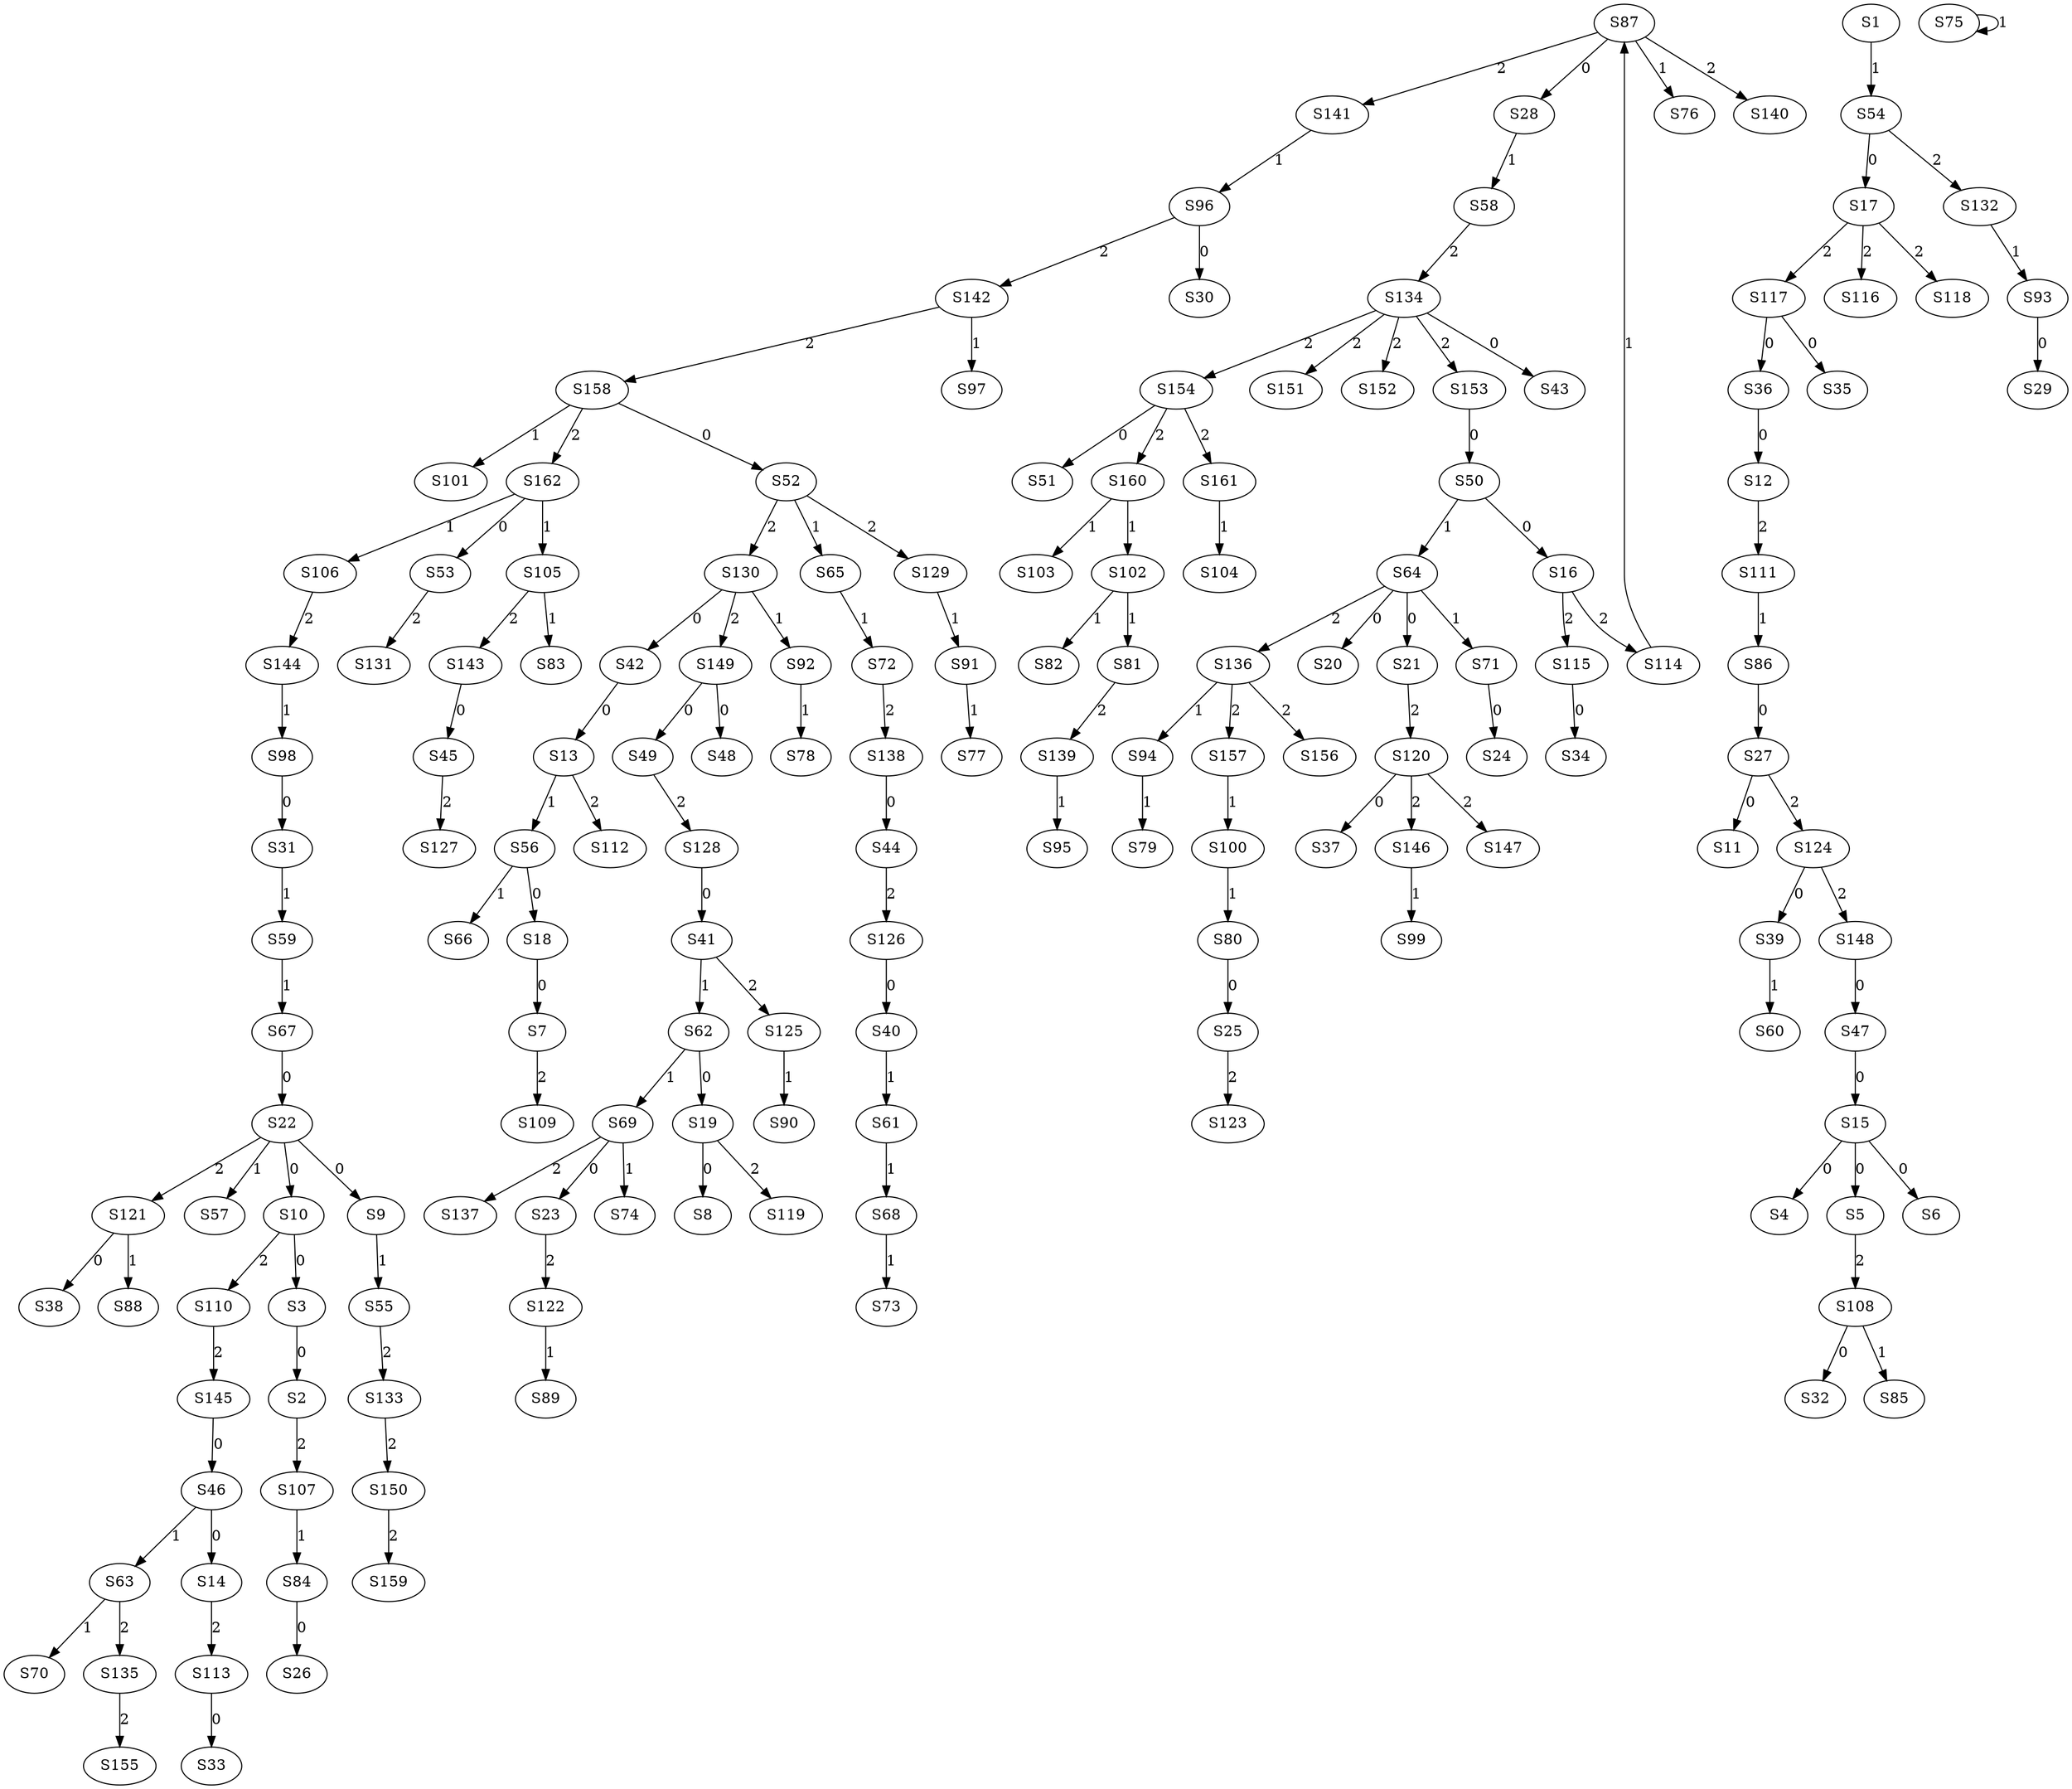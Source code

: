 strict digraph {
	S3 -> S2 [ label = 0 ];
	S10 -> S3 [ label = 0 ];
	S15 -> S4 [ label = 0 ];
	S15 -> S5 [ label = 0 ];
	S15 -> S6 [ label = 0 ];
	S18 -> S7 [ label = 0 ];
	S19 -> S8 [ label = 0 ];
	S22 -> S9 [ label = 0 ];
	S22 -> S10 [ label = 0 ];
	S27 -> S11 [ label = 0 ];
	S36 -> S12 [ label = 0 ];
	S42 -> S13 [ label = 0 ];
	S46 -> S14 [ label = 0 ];
	S47 -> S15 [ label = 0 ];
	S50 -> S16 [ label = 0 ];
	S54 -> S17 [ label = 0 ];
	S56 -> S18 [ label = 0 ];
	S62 -> S19 [ label = 0 ];
	S64 -> S20 [ label = 0 ];
	S64 -> S21 [ label = 0 ];
	S67 -> S22 [ label = 0 ];
	S69 -> S23 [ label = 0 ];
	S71 -> S24 [ label = 0 ];
	S80 -> S25 [ label = 0 ];
	S84 -> S26 [ label = 0 ];
	S86 -> S27 [ label = 0 ];
	S87 -> S28 [ label = 0 ];
	S93 -> S29 [ label = 0 ];
	S96 -> S30 [ label = 0 ];
	S98 -> S31 [ label = 0 ];
	S108 -> S32 [ label = 0 ];
	S113 -> S33 [ label = 0 ];
	S115 -> S34 [ label = 0 ];
	S117 -> S35 [ label = 0 ];
	S117 -> S36 [ label = 0 ];
	S120 -> S37 [ label = 0 ];
	S121 -> S38 [ label = 0 ];
	S124 -> S39 [ label = 0 ];
	S126 -> S40 [ label = 0 ];
	S128 -> S41 [ label = 0 ];
	S130 -> S42 [ label = 0 ];
	S134 -> S43 [ label = 0 ];
	S138 -> S44 [ label = 0 ];
	S143 -> S45 [ label = 0 ];
	S145 -> S46 [ label = 0 ];
	S148 -> S47 [ label = 0 ];
	S149 -> S48 [ label = 0 ];
	S149 -> S49 [ label = 0 ];
	S153 -> S50 [ label = 0 ];
	S154 -> S51 [ label = 0 ];
	S158 -> S52 [ label = 0 ];
	S162 -> S53 [ label = 0 ];
	S1 -> S54 [ label = 1 ];
	S9 -> S55 [ label = 1 ];
	S13 -> S56 [ label = 1 ];
	S22 -> S57 [ label = 1 ];
	S28 -> S58 [ label = 1 ];
	S31 -> S59 [ label = 1 ];
	S39 -> S60 [ label = 1 ];
	S40 -> S61 [ label = 1 ];
	S41 -> S62 [ label = 1 ];
	S46 -> S63 [ label = 1 ];
	S50 -> S64 [ label = 1 ];
	S52 -> S65 [ label = 1 ];
	S56 -> S66 [ label = 1 ];
	S59 -> S67 [ label = 1 ];
	S61 -> S68 [ label = 1 ];
	S62 -> S69 [ label = 1 ];
	S63 -> S70 [ label = 1 ];
	S64 -> S71 [ label = 1 ];
	S65 -> S72 [ label = 1 ];
	S68 -> S73 [ label = 1 ];
	S69 -> S74 [ label = 1 ];
	S75 -> S75 [ label = 1 ];
	S87 -> S76 [ label = 1 ];
	S91 -> S77 [ label = 1 ];
	S92 -> S78 [ label = 1 ];
	S94 -> S79 [ label = 1 ];
	S100 -> S80 [ label = 1 ];
	S102 -> S81 [ label = 1 ];
	S102 -> S82 [ label = 1 ];
	S105 -> S83 [ label = 1 ];
	S107 -> S84 [ label = 1 ];
	S108 -> S85 [ label = 1 ];
	S111 -> S86 [ label = 1 ];
	S114 -> S87 [ label = 1 ];
	S121 -> S88 [ label = 1 ];
	S122 -> S89 [ label = 1 ];
	S125 -> S90 [ label = 1 ];
	S129 -> S91 [ label = 1 ];
	S130 -> S92 [ label = 1 ];
	S132 -> S93 [ label = 1 ];
	S136 -> S94 [ label = 1 ];
	S139 -> S95 [ label = 1 ];
	S141 -> S96 [ label = 1 ];
	S142 -> S97 [ label = 1 ];
	S144 -> S98 [ label = 1 ];
	S146 -> S99 [ label = 1 ];
	S157 -> S100 [ label = 1 ];
	S158 -> S101 [ label = 1 ];
	S160 -> S102 [ label = 1 ];
	S160 -> S103 [ label = 1 ];
	S161 -> S104 [ label = 1 ];
	S162 -> S105 [ label = 1 ];
	S162 -> S106 [ label = 1 ];
	S2 -> S107 [ label = 2 ];
	S5 -> S108 [ label = 2 ];
	S7 -> S109 [ label = 2 ];
	S10 -> S110 [ label = 2 ];
	S12 -> S111 [ label = 2 ];
	S13 -> S112 [ label = 2 ];
	S14 -> S113 [ label = 2 ];
	S16 -> S114 [ label = 2 ];
	S16 -> S115 [ label = 2 ];
	S17 -> S116 [ label = 2 ];
	S17 -> S117 [ label = 2 ];
	S17 -> S118 [ label = 2 ];
	S19 -> S119 [ label = 2 ];
	S21 -> S120 [ label = 2 ];
	S22 -> S121 [ label = 2 ];
	S23 -> S122 [ label = 2 ];
	S25 -> S123 [ label = 2 ];
	S27 -> S124 [ label = 2 ];
	S41 -> S125 [ label = 2 ];
	S44 -> S126 [ label = 2 ];
	S45 -> S127 [ label = 2 ];
	S49 -> S128 [ label = 2 ];
	S52 -> S129 [ label = 2 ];
	S52 -> S130 [ label = 2 ];
	S53 -> S131 [ label = 2 ];
	S54 -> S132 [ label = 2 ];
	S55 -> S133 [ label = 2 ];
	S58 -> S134 [ label = 2 ];
	S63 -> S135 [ label = 2 ];
	S64 -> S136 [ label = 2 ];
	S69 -> S137 [ label = 2 ];
	S72 -> S138 [ label = 2 ];
	S81 -> S139 [ label = 2 ];
	S87 -> S140 [ label = 2 ];
	S87 -> S141 [ label = 2 ];
	S96 -> S142 [ label = 2 ];
	S105 -> S143 [ label = 2 ];
	S106 -> S144 [ label = 2 ];
	S110 -> S145 [ label = 2 ];
	S120 -> S146 [ label = 2 ];
	S120 -> S147 [ label = 2 ];
	S124 -> S148 [ label = 2 ];
	S130 -> S149 [ label = 2 ];
	S133 -> S150 [ label = 2 ];
	S134 -> S151 [ label = 2 ];
	S134 -> S152 [ label = 2 ];
	S134 -> S153 [ label = 2 ];
	S134 -> S154 [ label = 2 ];
	S135 -> S155 [ label = 2 ];
	S136 -> S156 [ label = 2 ];
	S136 -> S157 [ label = 2 ];
	S142 -> S158 [ label = 2 ];
	S150 -> S159 [ label = 2 ];
	S154 -> S160 [ label = 2 ];
	S154 -> S161 [ label = 2 ];
	S158 -> S162 [ label = 2 ];
}